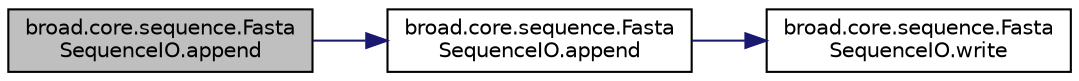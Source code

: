 digraph "broad.core.sequence.FastaSequenceIO.append"
{
  edge [fontname="Helvetica",fontsize="10",labelfontname="Helvetica",labelfontsize="10"];
  node [fontname="Helvetica",fontsize="10",shape=record];
  rankdir="LR";
  Node1 [label="broad.core.sequence.Fasta\lSequenceIO.append",height=0.2,width=0.4,color="black", fillcolor="grey75", style="filled" fontcolor="black"];
  Node1 -> Node2 [color="midnightblue",fontsize="10",style="solid",fontname="Helvetica"];
  Node2 [label="broad.core.sequence.Fasta\lSequenceIO.append",height=0.2,width=0.4,color="black", fillcolor="white", style="filled",URL="$classbroad_1_1core_1_1sequence_1_1_fasta_sequence_i_o.html#ad6f4da2133f3c03f22f20a826ed9be36"];
  Node2 -> Node3 [color="midnightblue",fontsize="10",style="solid",fontname="Helvetica"];
  Node3 [label="broad.core.sequence.Fasta\lSequenceIO.write",height=0.2,width=0.4,color="black", fillcolor="white", style="filled",URL="$classbroad_1_1core_1_1sequence_1_1_fasta_sequence_i_o.html#a51b41e65ea299c8d55095a3143705746"];
}
